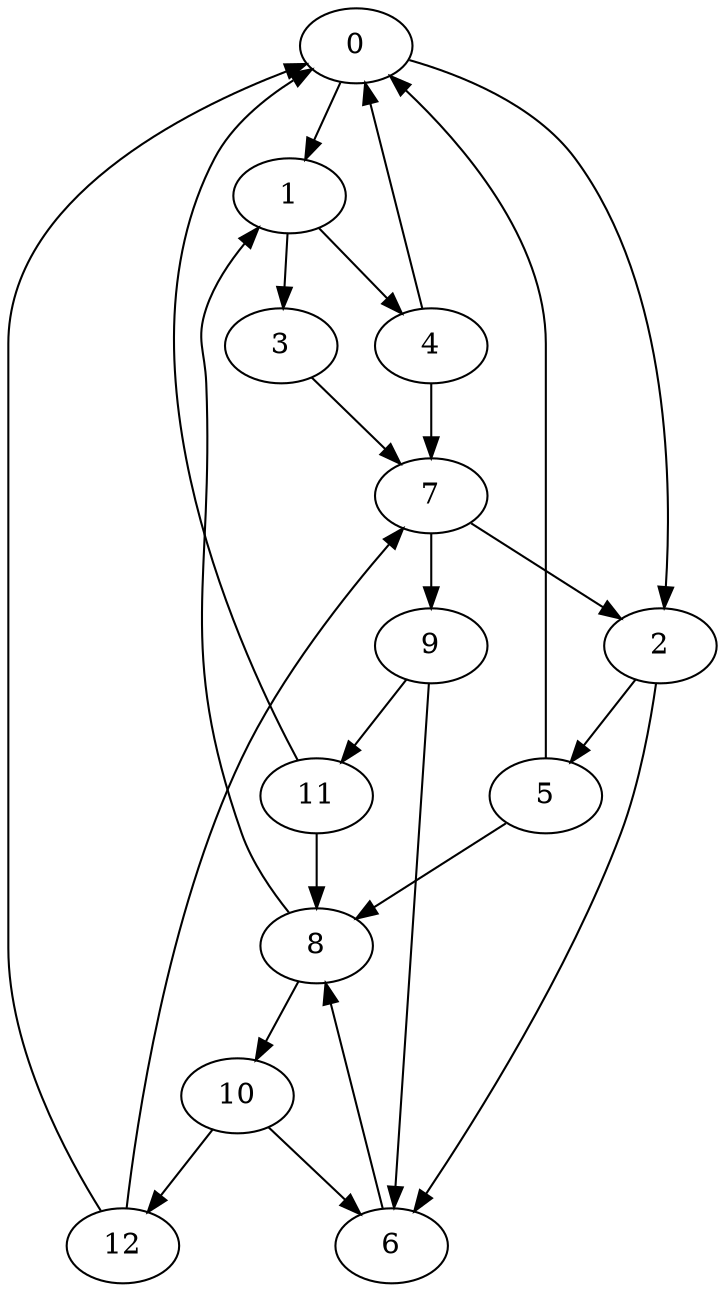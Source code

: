 digraph rg {
    0  -> 1
    0  -> 2
    1  -> 3
    1  -> 4
    2  -> 5
    2  -> 6
    3  -> 7
    4  -> 0
    4  -> 7
    5  -> 0
    5  -> 8
    6  -> 8
    7  -> 2
    7  -> 9
    8  -> 1
    8  -> 10
    9  -> 11
    9  -> 6
    10 -> 12
    10 -> 6
    11 -> 0
    11 -> 8
    12 -> 0
    12 -> 7
}
